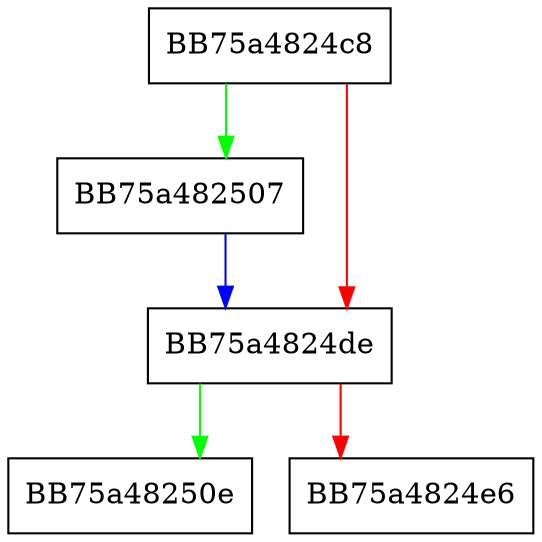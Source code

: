 digraph setName {
  node [shape="box"];
  graph [splines=ortho];
  BB75a4824c8 -> BB75a482507 [color="green"];
  BB75a4824c8 -> BB75a4824de [color="red"];
  BB75a4824de -> BB75a48250e [color="green"];
  BB75a4824de -> BB75a4824e6 [color="red"];
  BB75a482507 -> BB75a4824de [color="blue"];
}